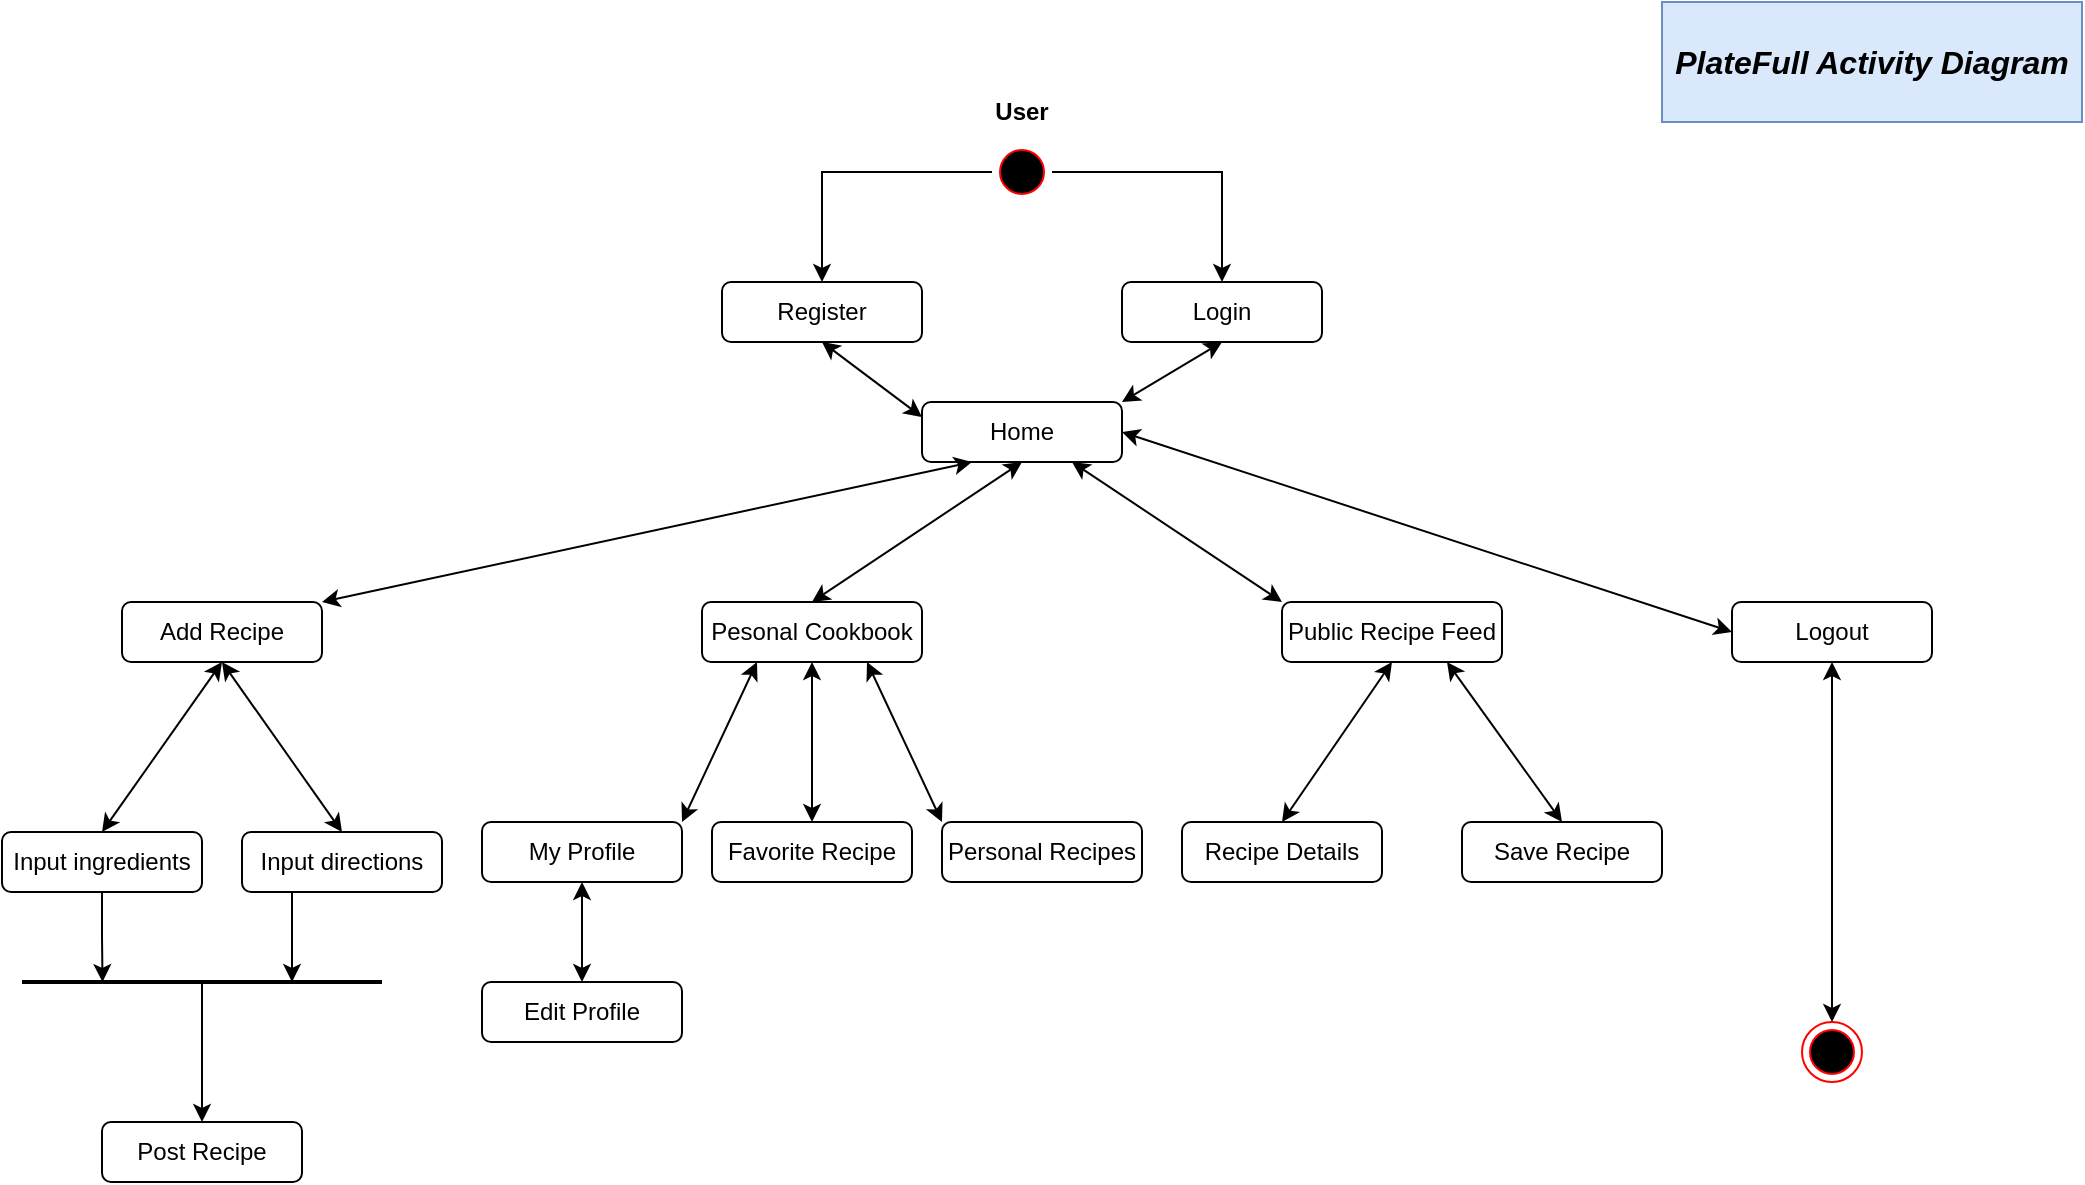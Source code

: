 <mxfile version="21.1.5" type="github">
  <diagram name="Page-1" id="Fsw7o8f_xQCobdHqsH01">
    <mxGraphModel dx="1050" dy="687" grid="1" gridSize="10" guides="1" tooltips="1" connect="1" arrows="1" fold="1" page="1" pageScale="1" pageWidth="1100" pageHeight="850" math="0" shadow="0">
      <root>
        <mxCell id="0" />
        <mxCell id="1" parent="0" />
        <mxCell id="KNuXZPVBmtlSGKYRK09C-23" style="edgeStyle=orthogonalEdgeStyle;rounded=0;orthogonalLoop=1;jettySize=auto;html=1;exitX=0.5;exitY=1;exitDx=0;exitDy=0;" parent="1" source="KNuXZPVBmtlSGKYRK09C-2" edge="1">
          <mxGeometry relative="1" as="geometry">
            <mxPoint x="420.043" y="180.391" as="targetPoint" />
          </mxGeometry>
        </mxCell>
        <mxCell id="KNuXZPVBmtlSGKYRK09C-2" value="Register" style="rounded=1;whiteSpace=wrap;html=1;" parent="1" vertex="1">
          <mxGeometry x="370" y="150" width="100" height="30" as="geometry" />
        </mxCell>
        <mxCell id="KNuXZPVBmtlSGKYRK09C-3" value="Login" style="rounded=1;whiteSpace=wrap;html=1;" parent="1" vertex="1">
          <mxGeometry x="570" y="150" width="100" height="30" as="geometry" />
        </mxCell>
        <mxCell id="KNuXZPVBmtlSGKYRK09C-4" value="Home" style="rounded=1;whiteSpace=wrap;html=1;" parent="1" vertex="1">
          <mxGeometry x="470" y="210" width="100" height="30" as="geometry" />
        </mxCell>
        <mxCell id="KNuXZPVBmtlSGKYRK09C-9" value="Add Recipe" style="rounded=1;whiteSpace=wrap;html=1;" parent="1" vertex="1">
          <mxGeometry x="70" y="310" width="100" height="30" as="geometry" />
        </mxCell>
        <mxCell id="KNuXZPVBmtlSGKYRK09C-11" value="Pesonal Cookbook" style="rounded=1;whiteSpace=wrap;html=1;" parent="1" vertex="1">
          <mxGeometry x="360" y="310" width="110" height="30" as="geometry" />
        </mxCell>
        <mxCell id="KNuXZPVBmtlSGKYRK09C-12" value="Public Recipe Feed" style="rounded=1;whiteSpace=wrap;html=1;" parent="1" vertex="1">
          <mxGeometry x="650" y="310" width="110" height="30" as="geometry" />
        </mxCell>
        <mxCell id="KNuXZPVBmtlSGKYRK09C-13" value="My Profile" style="rounded=1;whiteSpace=wrap;html=1;" parent="1" vertex="1">
          <mxGeometry x="250" y="420" width="100" height="30" as="geometry" />
        </mxCell>
        <mxCell id="KNuXZPVBmtlSGKYRK09C-14" value="Favorite Recipe" style="rounded=1;whiteSpace=wrap;html=1;" parent="1" vertex="1">
          <mxGeometry x="365" y="420" width="100" height="30" as="geometry" />
        </mxCell>
        <mxCell id="KNuXZPVBmtlSGKYRK09C-18" value="&lt;b&gt;User&lt;/b&gt;" style="text;html=1;strokeColor=none;fillColor=none;align=center;verticalAlign=middle;whiteSpace=wrap;rounded=0;" parent="1" vertex="1">
          <mxGeometry x="490" y="50" width="60" height="30" as="geometry" />
        </mxCell>
        <mxCell id="KNuXZPVBmtlSGKYRK09C-19" value="Recipe Details" style="rounded=1;whiteSpace=wrap;html=1;" parent="1" vertex="1">
          <mxGeometry x="600" y="420" width="100" height="30" as="geometry" />
        </mxCell>
        <mxCell id="KNuXZPVBmtlSGKYRK09C-20" value="Personal Recipes" style="rounded=1;whiteSpace=wrap;html=1;" parent="1" vertex="1">
          <mxGeometry x="480" y="420" width="100" height="30" as="geometry" />
        </mxCell>
        <mxCell id="KNuXZPVBmtlSGKYRK09C-24" value="" style="endArrow=classic;startArrow=classic;html=1;rounded=0;exitX=0.5;exitY=1;exitDx=0;exitDy=0;entryX=0;entryY=0.25;entryDx=0;entryDy=0;" parent="1" source="KNuXZPVBmtlSGKYRK09C-2" target="KNuXZPVBmtlSGKYRK09C-4" edge="1">
          <mxGeometry width="50" height="50" relative="1" as="geometry">
            <mxPoint x="530" y="370" as="sourcePoint" />
            <mxPoint x="580" y="320" as="targetPoint" />
          </mxGeometry>
        </mxCell>
        <mxCell id="KNuXZPVBmtlSGKYRK09C-26" value="" style="endArrow=classic;startArrow=classic;html=1;rounded=0;entryX=0.5;entryY=1;entryDx=0;entryDy=0;exitX=1;exitY=0;exitDx=0;exitDy=0;" parent="1" source="KNuXZPVBmtlSGKYRK09C-4" target="KNuXZPVBmtlSGKYRK09C-3" edge="1">
          <mxGeometry width="50" height="50" relative="1" as="geometry">
            <mxPoint x="530" y="370" as="sourcePoint" />
            <mxPoint x="580" y="320" as="targetPoint" />
          </mxGeometry>
        </mxCell>
        <mxCell id="KNuXZPVBmtlSGKYRK09C-27" value="" style="endArrow=classic;startArrow=classic;html=1;rounded=0;exitX=0.25;exitY=1;exitDx=0;exitDy=0;entryX=1;entryY=0;entryDx=0;entryDy=0;" parent="1" source="KNuXZPVBmtlSGKYRK09C-4" target="KNuXZPVBmtlSGKYRK09C-9" edge="1">
          <mxGeometry width="50" height="50" relative="1" as="geometry">
            <mxPoint x="530" y="370" as="sourcePoint" />
            <mxPoint x="580" y="320" as="targetPoint" />
          </mxGeometry>
        </mxCell>
        <mxCell id="KNuXZPVBmtlSGKYRK09C-28" value="" style="endArrow=classic;startArrow=classic;html=1;rounded=0;exitX=0.5;exitY=0;exitDx=0;exitDy=0;entryX=0.5;entryY=1;entryDx=0;entryDy=0;" parent="1" source="KNuXZPVBmtlSGKYRK09C-11" target="KNuXZPVBmtlSGKYRK09C-4" edge="1">
          <mxGeometry width="50" height="50" relative="1" as="geometry">
            <mxPoint x="530" y="380" as="sourcePoint" />
            <mxPoint x="580" y="330" as="targetPoint" />
          </mxGeometry>
        </mxCell>
        <mxCell id="KNuXZPVBmtlSGKYRK09C-29" value="" style="endArrow=classic;startArrow=classic;html=1;rounded=0;exitX=0;exitY=0;exitDx=0;exitDy=0;entryX=0.75;entryY=1;entryDx=0;entryDy=0;" parent="1" source="KNuXZPVBmtlSGKYRK09C-12" target="KNuXZPVBmtlSGKYRK09C-4" edge="1">
          <mxGeometry width="50" height="50" relative="1" as="geometry">
            <mxPoint x="530" y="380" as="sourcePoint" />
            <mxPoint x="580" y="330" as="targetPoint" />
          </mxGeometry>
        </mxCell>
        <mxCell id="KNuXZPVBmtlSGKYRK09C-30" value="" style="endArrow=classic;startArrow=classic;html=1;rounded=0;exitX=1;exitY=0;exitDx=0;exitDy=0;entryX=0.25;entryY=1;entryDx=0;entryDy=0;" parent="1" source="KNuXZPVBmtlSGKYRK09C-13" target="KNuXZPVBmtlSGKYRK09C-11" edge="1">
          <mxGeometry width="50" height="50" relative="1" as="geometry">
            <mxPoint x="530" y="380" as="sourcePoint" />
            <mxPoint x="580" y="330" as="targetPoint" />
          </mxGeometry>
        </mxCell>
        <mxCell id="KNuXZPVBmtlSGKYRK09C-31" value="" style="endArrow=classic;startArrow=classic;html=1;rounded=0;exitX=0.5;exitY=0;exitDx=0;exitDy=0;entryX=0.5;entryY=1;entryDx=0;entryDy=0;" parent="1" source="KNuXZPVBmtlSGKYRK09C-14" target="KNuXZPVBmtlSGKYRK09C-11" edge="1">
          <mxGeometry width="50" height="50" relative="1" as="geometry">
            <mxPoint x="560" y="370" as="sourcePoint" />
            <mxPoint x="610" y="320" as="targetPoint" />
          </mxGeometry>
        </mxCell>
        <mxCell id="KNuXZPVBmtlSGKYRK09C-32" value="" style="endArrow=classic;startArrow=classic;html=1;rounded=0;exitX=0;exitY=0;exitDx=0;exitDy=0;entryX=0.75;entryY=1;entryDx=0;entryDy=0;" parent="1" source="KNuXZPVBmtlSGKYRK09C-20" target="KNuXZPVBmtlSGKYRK09C-11" edge="1">
          <mxGeometry width="50" height="50" relative="1" as="geometry">
            <mxPoint x="560" y="370" as="sourcePoint" />
            <mxPoint x="610" y="320" as="targetPoint" />
          </mxGeometry>
        </mxCell>
        <mxCell id="KNuXZPVBmtlSGKYRK09C-33" value="" style="endArrow=classic;startArrow=classic;html=1;rounded=0;entryX=0.5;entryY=0;entryDx=0;entryDy=0;exitX=0.5;exitY=1;exitDx=0;exitDy=0;" parent="1" source="KNuXZPVBmtlSGKYRK09C-12" target="KNuXZPVBmtlSGKYRK09C-19" edge="1">
          <mxGeometry width="50" height="50" relative="1" as="geometry">
            <mxPoint x="560" y="370" as="sourcePoint" />
            <mxPoint x="610" y="320" as="targetPoint" />
          </mxGeometry>
        </mxCell>
        <mxCell id="KNuXZPVBmtlSGKYRK09C-34" value="Save Recipe" style="rounded=1;whiteSpace=wrap;html=1;" parent="1" vertex="1">
          <mxGeometry x="740" y="420" width="100" height="30" as="geometry" />
        </mxCell>
        <mxCell id="KNuXZPVBmtlSGKYRK09C-35" value="" style="endArrow=classic;startArrow=classic;html=1;rounded=0;entryX=0.5;entryY=0;entryDx=0;entryDy=0;exitX=0.75;exitY=1;exitDx=0;exitDy=0;" parent="1" source="KNuXZPVBmtlSGKYRK09C-12" target="KNuXZPVBmtlSGKYRK09C-34" edge="1">
          <mxGeometry width="50" height="50" relative="1" as="geometry">
            <mxPoint x="885" y="340" as="sourcePoint" />
            <mxPoint x="820" y="430" as="targetPoint" />
          </mxGeometry>
        </mxCell>
        <mxCell id="KNuXZPVBmtlSGKYRK09C-39" style="edgeStyle=orthogonalEdgeStyle;rounded=0;orthogonalLoop=1;jettySize=auto;html=1;exitX=1;exitY=0.5;exitDx=0;exitDy=0;" parent="1" source="KNuXZPVBmtlSGKYRK09C-36" target="KNuXZPVBmtlSGKYRK09C-3" edge="1">
          <mxGeometry relative="1" as="geometry" />
        </mxCell>
        <mxCell id="KNuXZPVBmtlSGKYRK09C-40" style="edgeStyle=orthogonalEdgeStyle;rounded=0;orthogonalLoop=1;jettySize=auto;html=1;exitX=0;exitY=0.5;exitDx=0;exitDy=0;entryX=0.5;entryY=0;entryDx=0;entryDy=0;" parent="1" source="KNuXZPVBmtlSGKYRK09C-36" target="KNuXZPVBmtlSGKYRK09C-2" edge="1">
          <mxGeometry relative="1" as="geometry" />
        </mxCell>
        <mxCell id="KNuXZPVBmtlSGKYRK09C-36" value="" style="ellipse;html=1;shape=startState;fillColor=#000000;strokeColor=#ff0000;" parent="1" vertex="1">
          <mxGeometry x="505" y="80" width="30" height="30" as="geometry" />
        </mxCell>
        <mxCell id="KNuXZPVBmtlSGKYRK09C-60" style="edgeStyle=orthogonalEdgeStyle;rounded=0;orthogonalLoop=1;jettySize=auto;html=1;exitX=0.5;exitY=1;exitDx=0;exitDy=0;" parent="1" source="KNuXZPVBmtlSGKYRK09C-41" edge="1">
          <mxGeometry relative="1" as="geometry">
            <mxPoint x="60.263" y="500" as="targetPoint" />
          </mxGeometry>
        </mxCell>
        <mxCell id="KNuXZPVBmtlSGKYRK09C-41" value="Input ingredients" style="rounded=1;whiteSpace=wrap;html=1;" parent="1" vertex="1">
          <mxGeometry x="10" y="425" width="100" height="30" as="geometry" />
        </mxCell>
        <mxCell id="KNuXZPVBmtlSGKYRK09C-43" value="" style="endArrow=classic;startArrow=classic;html=1;rounded=0;exitX=0.5;exitY=0;exitDx=0;exitDy=0;entryX=0.5;entryY=1;entryDx=0;entryDy=0;" parent="1" source="KNuXZPVBmtlSGKYRK09C-41" target="KNuXZPVBmtlSGKYRK09C-9" edge="1">
          <mxGeometry width="50" height="50" relative="1" as="geometry">
            <mxPoint x="440" y="430" as="sourcePoint" />
            <mxPoint x="503" y="350" as="targetPoint" />
          </mxGeometry>
        </mxCell>
        <mxCell id="KNuXZPVBmtlSGKYRK09C-44" value="Edit Profile" style="rounded=1;whiteSpace=wrap;html=1;" parent="1" vertex="1">
          <mxGeometry x="250" y="500" width="100" height="30" as="geometry" />
        </mxCell>
        <mxCell id="KNuXZPVBmtlSGKYRK09C-45" value="" style="endArrow=classic;startArrow=classic;html=1;rounded=0;exitX=0.5;exitY=0;exitDx=0;exitDy=0;entryX=0.5;entryY=1;entryDx=0;entryDy=0;" parent="1" source="KNuXZPVBmtlSGKYRK09C-44" target="KNuXZPVBmtlSGKYRK09C-13" edge="1">
          <mxGeometry width="50" height="50" relative="1" as="geometry">
            <mxPoint x="440" y="430" as="sourcePoint" />
            <mxPoint x="503" y="350" as="targetPoint" />
          </mxGeometry>
        </mxCell>
        <mxCell id="KNuXZPVBmtlSGKYRK09C-47" value="Logout" style="rounded=1;whiteSpace=wrap;html=1;" parent="1" vertex="1">
          <mxGeometry x="875" y="310" width="100" height="30" as="geometry" />
        </mxCell>
        <mxCell id="KNuXZPVBmtlSGKYRK09C-49" value="" style="ellipse;html=1;shape=endState;fillColor=#000000;strokeColor=#ff0000;" parent="1" vertex="1">
          <mxGeometry x="910" y="520" width="30" height="30" as="geometry" />
        </mxCell>
        <mxCell id="KNuXZPVBmtlSGKYRK09C-54" value="" style="endArrow=classic;startArrow=classic;html=1;rounded=0;exitX=0;exitY=0.5;exitDx=0;exitDy=0;entryX=1;entryY=0.5;entryDx=0;entryDy=0;" parent="1" source="KNuXZPVBmtlSGKYRK09C-47" target="KNuXZPVBmtlSGKYRK09C-4" edge="1">
          <mxGeometry width="50" height="50" relative="1" as="geometry">
            <mxPoint x="830" y="320" as="sourcePoint" />
            <mxPoint x="555" y="250" as="targetPoint" />
          </mxGeometry>
        </mxCell>
        <mxCell id="KNuXZPVBmtlSGKYRK09C-56" value="" style="endArrow=classic;startArrow=classic;html=1;rounded=0;exitX=0.5;exitY=0;exitDx=0;exitDy=0;entryX=0.5;entryY=1;entryDx=0;entryDy=0;" parent="1" source="KNuXZPVBmtlSGKYRK09C-49" target="KNuXZPVBmtlSGKYRK09C-47" edge="1">
          <mxGeometry width="50" height="50" relative="1" as="geometry">
            <mxPoint x="550" y="350" as="sourcePoint" />
            <mxPoint x="600" y="300" as="targetPoint" />
          </mxGeometry>
        </mxCell>
        <mxCell id="KNuXZPVBmtlSGKYRK09C-57" value="" style="endArrow=none;html=1;rounded=0;strokeWidth=2;" parent="1" edge="1">
          <mxGeometry width="50" height="50" relative="1" as="geometry">
            <mxPoint x="20" y="500" as="sourcePoint" />
            <mxPoint x="200" y="500" as="targetPoint" />
          </mxGeometry>
        </mxCell>
        <mxCell id="KNuXZPVBmtlSGKYRK09C-58" value="Post Recipe" style="rounded=1;whiteSpace=wrap;html=1;" parent="1" vertex="1">
          <mxGeometry x="60" y="570" width="100" height="30" as="geometry" />
        </mxCell>
        <mxCell id="KNuXZPVBmtlSGKYRK09C-61" style="edgeStyle=orthogonalEdgeStyle;rounded=0;orthogonalLoop=1;jettySize=auto;html=1;exitX=0.25;exitY=1;exitDx=0;exitDy=0;" parent="1" source="KNuXZPVBmtlSGKYRK09C-59" edge="1">
          <mxGeometry relative="1" as="geometry">
            <mxPoint x="155" y="500" as="targetPoint" />
          </mxGeometry>
        </mxCell>
        <mxCell id="KNuXZPVBmtlSGKYRK09C-59" value="Input directions" style="rounded=1;whiteSpace=wrap;html=1;" parent="1" vertex="1">
          <mxGeometry x="130" y="425" width="100" height="30" as="geometry" />
        </mxCell>
        <mxCell id="KNuXZPVBmtlSGKYRK09C-63" value="" style="endArrow=classic;html=1;rounded=0;entryX=0.5;entryY=0;entryDx=0;entryDy=0;" parent="1" target="KNuXZPVBmtlSGKYRK09C-58" edge="1">
          <mxGeometry width="50" height="50" relative="1" as="geometry">
            <mxPoint x="110" y="500" as="sourcePoint" />
            <mxPoint x="540" y="490" as="targetPoint" />
          </mxGeometry>
        </mxCell>
        <mxCell id="KNuXZPVBmtlSGKYRK09C-64" value="" style="endArrow=classic;startArrow=classic;html=1;rounded=0;entryX=0.5;entryY=0;entryDx=0;entryDy=0;" parent="1" target="KNuXZPVBmtlSGKYRK09C-59" edge="1">
          <mxGeometry width="50" height="50" relative="1" as="geometry">
            <mxPoint x="120" y="340" as="sourcePoint" />
            <mxPoint x="540" y="490" as="targetPoint" />
          </mxGeometry>
        </mxCell>
        <mxCell id="Z7ugXaAyDMeHCzsj9G0W-1" value="&lt;font size=&quot;1&quot; style=&quot;&quot;&gt;&lt;b style=&quot;&quot;&gt;&lt;i style=&quot;font-size: 16px;&quot;&gt;PlateFull Activity Diagram&lt;/i&gt;&lt;/b&gt;&lt;/font&gt;" style="rounded=0;whiteSpace=wrap;html=1;fillColor=#dae8fc;strokeColor=#6c8ebf;" vertex="1" parent="1">
          <mxGeometry x="840" y="10" width="210" height="60" as="geometry" />
        </mxCell>
      </root>
    </mxGraphModel>
  </diagram>
</mxfile>
